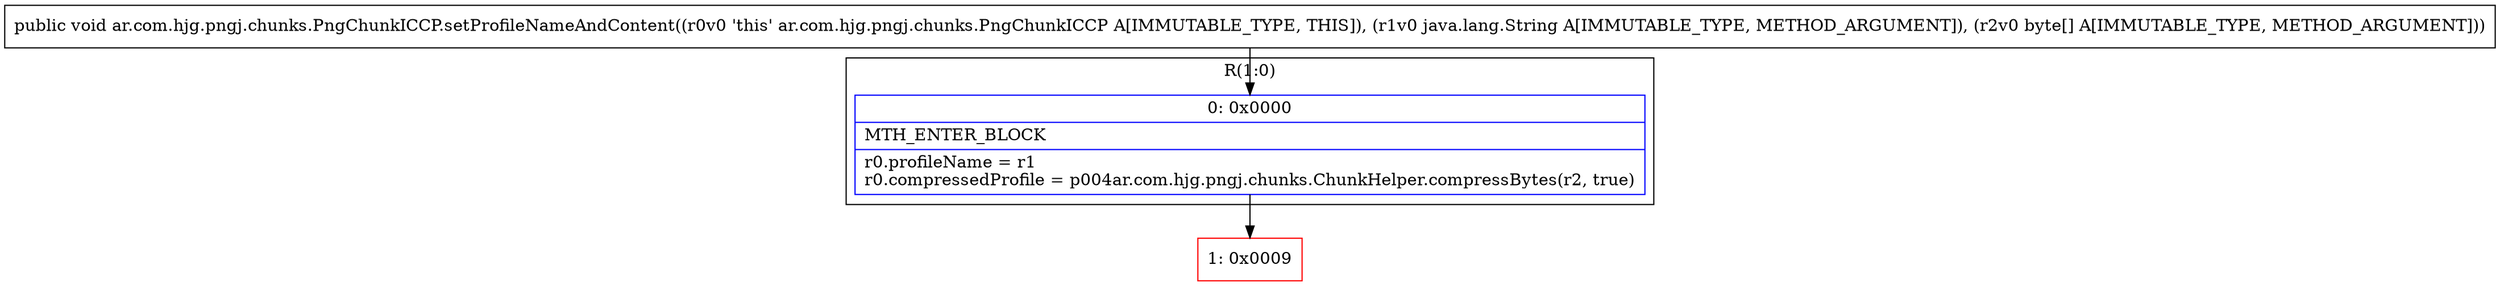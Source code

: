 digraph "CFG forar.com.hjg.pngj.chunks.PngChunkICCP.setProfileNameAndContent(Ljava\/lang\/String;[B)V" {
subgraph cluster_Region_360189599 {
label = "R(1:0)";
node [shape=record,color=blue];
Node_0 [shape=record,label="{0\:\ 0x0000|MTH_ENTER_BLOCK\l|r0.profileName = r1\lr0.compressedProfile = p004ar.com.hjg.pngj.chunks.ChunkHelper.compressBytes(r2, true)\l}"];
}
Node_1 [shape=record,color=red,label="{1\:\ 0x0009}"];
MethodNode[shape=record,label="{public void ar.com.hjg.pngj.chunks.PngChunkICCP.setProfileNameAndContent((r0v0 'this' ar.com.hjg.pngj.chunks.PngChunkICCP A[IMMUTABLE_TYPE, THIS]), (r1v0 java.lang.String A[IMMUTABLE_TYPE, METHOD_ARGUMENT]), (r2v0 byte[] A[IMMUTABLE_TYPE, METHOD_ARGUMENT])) }"];
MethodNode -> Node_0;
Node_0 -> Node_1;
}


